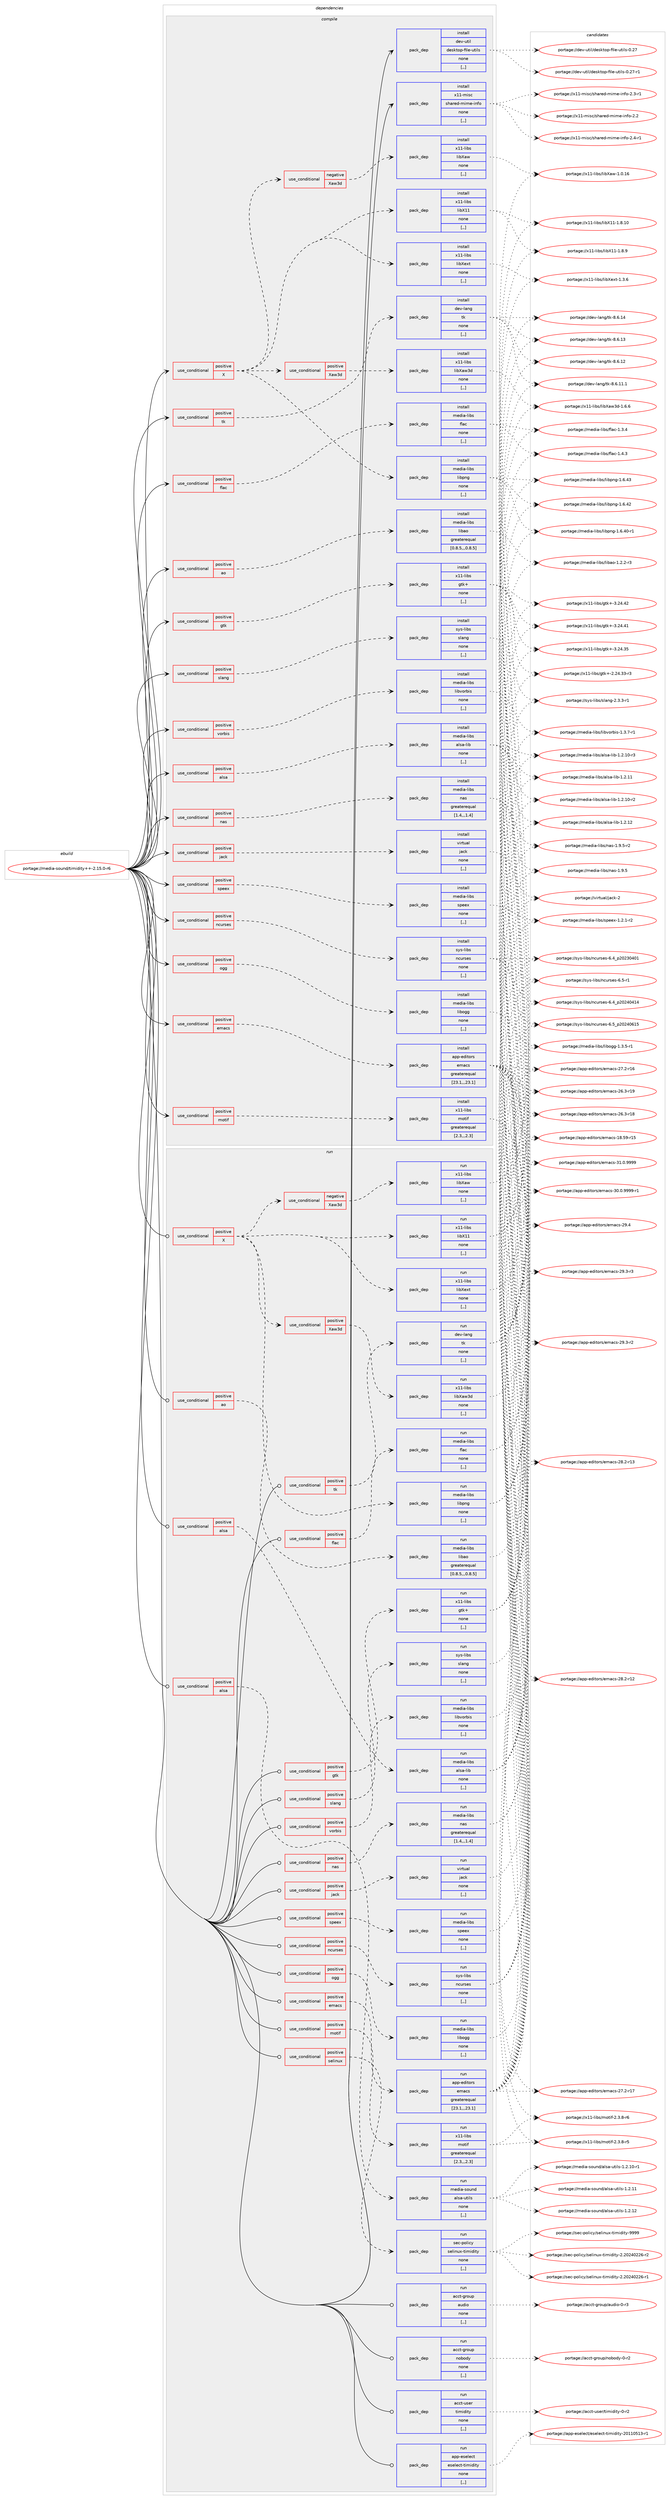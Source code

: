 digraph prolog {

# *************
# Graph options
# *************

newrank=true;
concentrate=true;
compound=true;
graph [rankdir=LR,fontname=Helvetica,fontsize=10,ranksep=1.5];#, ranksep=2.5, nodesep=0.2];
edge  [arrowhead=vee];
node  [fontname=Helvetica,fontsize=10];

# **********
# The ebuild
# **********

subgraph cluster_leftcol {
color=gray;
label=<<i>ebuild</i>>;
id [label="portage://media-sound/timidity++-2.15.0-r6", color=red, width=4, href="../media-sound/timidity++-2.15.0-r6.svg"];
}

# ****************
# The dependencies
# ****************

subgraph cluster_midcol {
color=gray;
label=<<i>dependencies</i>>;
subgraph cluster_compile {
fillcolor="#eeeeee";
style=filled;
label=<<i>compile</i>>;
subgraph cond81644 {
dependency321844 [label=<<TABLE BORDER="0" CELLBORDER="1" CELLSPACING="0" CELLPADDING="4"><TR><TD ROWSPAN="3" CELLPADDING="10">use_conditional</TD></TR><TR><TD>positive</TD></TR><TR><TD>X</TD></TR></TABLE>>, shape=none, color=red];
subgraph pack237727 {
dependency321845 [label=<<TABLE BORDER="0" CELLBORDER="1" CELLSPACING="0" CELLPADDING="4" WIDTH="220"><TR><TD ROWSPAN="6" CELLPADDING="30">pack_dep</TD></TR><TR><TD WIDTH="110">install</TD></TR><TR><TD>media-libs</TD></TR><TR><TD>libpng</TD></TR><TR><TD>none</TD></TR><TR><TD>[,,]</TD></TR></TABLE>>, shape=none, color=blue];
}
dependency321844:e -> dependency321845:w [weight=20,style="dashed",arrowhead="vee"];
subgraph pack237728 {
dependency321846 [label=<<TABLE BORDER="0" CELLBORDER="1" CELLSPACING="0" CELLPADDING="4" WIDTH="220"><TR><TD ROWSPAN="6" CELLPADDING="30">pack_dep</TD></TR><TR><TD WIDTH="110">install</TD></TR><TR><TD>x11-libs</TD></TR><TR><TD>libX11</TD></TR><TR><TD>none</TD></TR><TR><TD>[,,]</TD></TR></TABLE>>, shape=none, color=blue];
}
dependency321844:e -> dependency321846:w [weight=20,style="dashed",arrowhead="vee"];
subgraph pack237729 {
dependency321847 [label=<<TABLE BORDER="0" CELLBORDER="1" CELLSPACING="0" CELLPADDING="4" WIDTH="220"><TR><TD ROWSPAN="6" CELLPADDING="30">pack_dep</TD></TR><TR><TD WIDTH="110">install</TD></TR><TR><TD>x11-libs</TD></TR><TR><TD>libXext</TD></TR><TR><TD>none</TD></TR><TR><TD>[,,]</TD></TR></TABLE>>, shape=none, color=blue];
}
dependency321844:e -> dependency321847:w [weight=20,style="dashed",arrowhead="vee"];
subgraph cond81645 {
dependency321848 [label=<<TABLE BORDER="0" CELLBORDER="1" CELLSPACING="0" CELLPADDING="4"><TR><TD ROWSPAN="3" CELLPADDING="10">use_conditional</TD></TR><TR><TD>positive</TD></TR><TR><TD>Xaw3d</TD></TR></TABLE>>, shape=none, color=red];
subgraph pack237730 {
dependency321849 [label=<<TABLE BORDER="0" CELLBORDER="1" CELLSPACING="0" CELLPADDING="4" WIDTH="220"><TR><TD ROWSPAN="6" CELLPADDING="30">pack_dep</TD></TR><TR><TD WIDTH="110">install</TD></TR><TR><TD>x11-libs</TD></TR><TR><TD>libXaw3d</TD></TR><TR><TD>none</TD></TR><TR><TD>[,,]</TD></TR></TABLE>>, shape=none, color=blue];
}
dependency321848:e -> dependency321849:w [weight=20,style="dashed",arrowhead="vee"];
}
dependency321844:e -> dependency321848:w [weight=20,style="dashed",arrowhead="vee"];
subgraph cond81646 {
dependency321850 [label=<<TABLE BORDER="0" CELLBORDER="1" CELLSPACING="0" CELLPADDING="4"><TR><TD ROWSPAN="3" CELLPADDING="10">use_conditional</TD></TR><TR><TD>negative</TD></TR><TR><TD>Xaw3d</TD></TR></TABLE>>, shape=none, color=red];
subgraph pack237731 {
dependency321851 [label=<<TABLE BORDER="0" CELLBORDER="1" CELLSPACING="0" CELLPADDING="4" WIDTH="220"><TR><TD ROWSPAN="6" CELLPADDING="30">pack_dep</TD></TR><TR><TD WIDTH="110">install</TD></TR><TR><TD>x11-libs</TD></TR><TR><TD>libXaw</TD></TR><TR><TD>none</TD></TR><TR><TD>[,,]</TD></TR></TABLE>>, shape=none, color=blue];
}
dependency321850:e -> dependency321851:w [weight=20,style="dashed",arrowhead="vee"];
}
dependency321844:e -> dependency321850:w [weight=20,style="dashed",arrowhead="vee"];
}
id:e -> dependency321844:w [weight=20,style="solid",arrowhead="vee"];
subgraph cond81647 {
dependency321852 [label=<<TABLE BORDER="0" CELLBORDER="1" CELLSPACING="0" CELLPADDING="4"><TR><TD ROWSPAN="3" CELLPADDING="10">use_conditional</TD></TR><TR><TD>positive</TD></TR><TR><TD>alsa</TD></TR></TABLE>>, shape=none, color=red];
subgraph pack237732 {
dependency321853 [label=<<TABLE BORDER="0" CELLBORDER="1" CELLSPACING="0" CELLPADDING="4" WIDTH="220"><TR><TD ROWSPAN="6" CELLPADDING="30">pack_dep</TD></TR><TR><TD WIDTH="110">install</TD></TR><TR><TD>media-libs</TD></TR><TR><TD>alsa-lib</TD></TR><TR><TD>none</TD></TR><TR><TD>[,,]</TD></TR></TABLE>>, shape=none, color=blue];
}
dependency321852:e -> dependency321853:w [weight=20,style="dashed",arrowhead="vee"];
}
id:e -> dependency321852:w [weight=20,style="solid",arrowhead="vee"];
subgraph cond81648 {
dependency321854 [label=<<TABLE BORDER="0" CELLBORDER="1" CELLSPACING="0" CELLPADDING="4"><TR><TD ROWSPAN="3" CELLPADDING="10">use_conditional</TD></TR><TR><TD>positive</TD></TR><TR><TD>ao</TD></TR></TABLE>>, shape=none, color=red];
subgraph pack237733 {
dependency321855 [label=<<TABLE BORDER="0" CELLBORDER="1" CELLSPACING="0" CELLPADDING="4" WIDTH="220"><TR><TD ROWSPAN="6" CELLPADDING="30">pack_dep</TD></TR><TR><TD WIDTH="110">install</TD></TR><TR><TD>media-libs</TD></TR><TR><TD>libao</TD></TR><TR><TD>greaterequal</TD></TR><TR><TD>[0.8.5,,,0.8.5]</TD></TR></TABLE>>, shape=none, color=blue];
}
dependency321854:e -> dependency321855:w [weight=20,style="dashed",arrowhead="vee"];
}
id:e -> dependency321854:w [weight=20,style="solid",arrowhead="vee"];
subgraph cond81649 {
dependency321856 [label=<<TABLE BORDER="0" CELLBORDER="1" CELLSPACING="0" CELLPADDING="4"><TR><TD ROWSPAN="3" CELLPADDING="10">use_conditional</TD></TR><TR><TD>positive</TD></TR><TR><TD>emacs</TD></TR></TABLE>>, shape=none, color=red];
subgraph pack237734 {
dependency321857 [label=<<TABLE BORDER="0" CELLBORDER="1" CELLSPACING="0" CELLPADDING="4" WIDTH="220"><TR><TD ROWSPAN="6" CELLPADDING="30">pack_dep</TD></TR><TR><TD WIDTH="110">install</TD></TR><TR><TD>app-editors</TD></TR><TR><TD>emacs</TD></TR><TR><TD>greaterequal</TD></TR><TR><TD>[23.1,,,23.1]</TD></TR></TABLE>>, shape=none, color=blue];
}
dependency321856:e -> dependency321857:w [weight=20,style="dashed",arrowhead="vee"];
}
id:e -> dependency321856:w [weight=20,style="solid",arrowhead="vee"];
subgraph cond81650 {
dependency321858 [label=<<TABLE BORDER="0" CELLBORDER="1" CELLSPACING="0" CELLPADDING="4"><TR><TD ROWSPAN="3" CELLPADDING="10">use_conditional</TD></TR><TR><TD>positive</TD></TR><TR><TD>flac</TD></TR></TABLE>>, shape=none, color=red];
subgraph pack237735 {
dependency321859 [label=<<TABLE BORDER="0" CELLBORDER="1" CELLSPACING="0" CELLPADDING="4" WIDTH="220"><TR><TD ROWSPAN="6" CELLPADDING="30">pack_dep</TD></TR><TR><TD WIDTH="110">install</TD></TR><TR><TD>media-libs</TD></TR><TR><TD>flac</TD></TR><TR><TD>none</TD></TR><TR><TD>[,,]</TD></TR></TABLE>>, shape=none, color=blue];
}
dependency321858:e -> dependency321859:w [weight=20,style="dashed",arrowhead="vee"];
}
id:e -> dependency321858:w [weight=20,style="solid",arrowhead="vee"];
subgraph cond81651 {
dependency321860 [label=<<TABLE BORDER="0" CELLBORDER="1" CELLSPACING="0" CELLPADDING="4"><TR><TD ROWSPAN="3" CELLPADDING="10">use_conditional</TD></TR><TR><TD>positive</TD></TR><TR><TD>gtk</TD></TR></TABLE>>, shape=none, color=red];
subgraph pack237736 {
dependency321861 [label=<<TABLE BORDER="0" CELLBORDER="1" CELLSPACING="0" CELLPADDING="4" WIDTH="220"><TR><TD ROWSPAN="6" CELLPADDING="30">pack_dep</TD></TR><TR><TD WIDTH="110">install</TD></TR><TR><TD>x11-libs</TD></TR><TR><TD>gtk+</TD></TR><TR><TD>none</TD></TR><TR><TD>[,,]</TD></TR></TABLE>>, shape=none, color=blue];
}
dependency321860:e -> dependency321861:w [weight=20,style="dashed",arrowhead="vee"];
}
id:e -> dependency321860:w [weight=20,style="solid",arrowhead="vee"];
subgraph cond81652 {
dependency321862 [label=<<TABLE BORDER="0" CELLBORDER="1" CELLSPACING="0" CELLPADDING="4"><TR><TD ROWSPAN="3" CELLPADDING="10">use_conditional</TD></TR><TR><TD>positive</TD></TR><TR><TD>jack</TD></TR></TABLE>>, shape=none, color=red];
subgraph pack237737 {
dependency321863 [label=<<TABLE BORDER="0" CELLBORDER="1" CELLSPACING="0" CELLPADDING="4" WIDTH="220"><TR><TD ROWSPAN="6" CELLPADDING="30">pack_dep</TD></TR><TR><TD WIDTH="110">install</TD></TR><TR><TD>virtual</TD></TR><TR><TD>jack</TD></TR><TR><TD>none</TD></TR><TR><TD>[,,]</TD></TR></TABLE>>, shape=none, color=blue];
}
dependency321862:e -> dependency321863:w [weight=20,style="dashed",arrowhead="vee"];
}
id:e -> dependency321862:w [weight=20,style="solid",arrowhead="vee"];
subgraph cond81653 {
dependency321864 [label=<<TABLE BORDER="0" CELLBORDER="1" CELLSPACING="0" CELLPADDING="4"><TR><TD ROWSPAN="3" CELLPADDING="10">use_conditional</TD></TR><TR><TD>positive</TD></TR><TR><TD>motif</TD></TR></TABLE>>, shape=none, color=red];
subgraph pack237738 {
dependency321865 [label=<<TABLE BORDER="0" CELLBORDER="1" CELLSPACING="0" CELLPADDING="4" WIDTH="220"><TR><TD ROWSPAN="6" CELLPADDING="30">pack_dep</TD></TR><TR><TD WIDTH="110">install</TD></TR><TR><TD>x11-libs</TD></TR><TR><TD>motif</TD></TR><TR><TD>greaterequal</TD></TR><TR><TD>[2.3,,,2.3]</TD></TR></TABLE>>, shape=none, color=blue];
}
dependency321864:e -> dependency321865:w [weight=20,style="dashed",arrowhead="vee"];
}
id:e -> dependency321864:w [weight=20,style="solid",arrowhead="vee"];
subgraph cond81654 {
dependency321866 [label=<<TABLE BORDER="0" CELLBORDER="1" CELLSPACING="0" CELLPADDING="4"><TR><TD ROWSPAN="3" CELLPADDING="10">use_conditional</TD></TR><TR><TD>positive</TD></TR><TR><TD>nas</TD></TR></TABLE>>, shape=none, color=red];
subgraph pack237739 {
dependency321867 [label=<<TABLE BORDER="0" CELLBORDER="1" CELLSPACING="0" CELLPADDING="4" WIDTH="220"><TR><TD ROWSPAN="6" CELLPADDING="30">pack_dep</TD></TR><TR><TD WIDTH="110">install</TD></TR><TR><TD>media-libs</TD></TR><TR><TD>nas</TD></TR><TR><TD>greaterequal</TD></TR><TR><TD>[1.4,,,1.4]</TD></TR></TABLE>>, shape=none, color=blue];
}
dependency321866:e -> dependency321867:w [weight=20,style="dashed",arrowhead="vee"];
}
id:e -> dependency321866:w [weight=20,style="solid",arrowhead="vee"];
subgraph cond81655 {
dependency321868 [label=<<TABLE BORDER="0" CELLBORDER="1" CELLSPACING="0" CELLPADDING="4"><TR><TD ROWSPAN="3" CELLPADDING="10">use_conditional</TD></TR><TR><TD>positive</TD></TR><TR><TD>ncurses</TD></TR></TABLE>>, shape=none, color=red];
subgraph pack237740 {
dependency321869 [label=<<TABLE BORDER="0" CELLBORDER="1" CELLSPACING="0" CELLPADDING="4" WIDTH="220"><TR><TD ROWSPAN="6" CELLPADDING="30">pack_dep</TD></TR><TR><TD WIDTH="110">install</TD></TR><TR><TD>sys-libs</TD></TR><TR><TD>ncurses</TD></TR><TR><TD>none</TD></TR><TR><TD>[,,]</TD></TR></TABLE>>, shape=none, color=blue];
}
dependency321868:e -> dependency321869:w [weight=20,style="dashed",arrowhead="vee"];
}
id:e -> dependency321868:w [weight=20,style="solid",arrowhead="vee"];
subgraph cond81656 {
dependency321870 [label=<<TABLE BORDER="0" CELLBORDER="1" CELLSPACING="0" CELLPADDING="4"><TR><TD ROWSPAN="3" CELLPADDING="10">use_conditional</TD></TR><TR><TD>positive</TD></TR><TR><TD>ogg</TD></TR></TABLE>>, shape=none, color=red];
subgraph pack237741 {
dependency321871 [label=<<TABLE BORDER="0" CELLBORDER="1" CELLSPACING="0" CELLPADDING="4" WIDTH="220"><TR><TD ROWSPAN="6" CELLPADDING="30">pack_dep</TD></TR><TR><TD WIDTH="110">install</TD></TR><TR><TD>media-libs</TD></TR><TR><TD>libogg</TD></TR><TR><TD>none</TD></TR><TR><TD>[,,]</TD></TR></TABLE>>, shape=none, color=blue];
}
dependency321870:e -> dependency321871:w [weight=20,style="dashed",arrowhead="vee"];
}
id:e -> dependency321870:w [weight=20,style="solid",arrowhead="vee"];
subgraph cond81657 {
dependency321872 [label=<<TABLE BORDER="0" CELLBORDER="1" CELLSPACING="0" CELLPADDING="4"><TR><TD ROWSPAN="3" CELLPADDING="10">use_conditional</TD></TR><TR><TD>positive</TD></TR><TR><TD>slang</TD></TR></TABLE>>, shape=none, color=red];
subgraph pack237742 {
dependency321873 [label=<<TABLE BORDER="0" CELLBORDER="1" CELLSPACING="0" CELLPADDING="4" WIDTH="220"><TR><TD ROWSPAN="6" CELLPADDING="30">pack_dep</TD></TR><TR><TD WIDTH="110">install</TD></TR><TR><TD>sys-libs</TD></TR><TR><TD>slang</TD></TR><TR><TD>none</TD></TR><TR><TD>[,,]</TD></TR></TABLE>>, shape=none, color=blue];
}
dependency321872:e -> dependency321873:w [weight=20,style="dashed",arrowhead="vee"];
}
id:e -> dependency321872:w [weight=20,style="solid",arrowhead="vee"];
subgraph cond81658 {
dependency321874 [label=<<TABLE BORDER="0" CELLBORDER="1" CELLSPACING="0" CELLPADDING="4"><TR><TD ROWSPAN="3" CELLPADDING="10">use_conditional</TD></TR><TR><TD>positive</TD></TR><TR><TD>speex</TD></TR></TABLE>>, shape=none, color=red];
subgraph pack237743 {
dependency321875 [label=<<TABLE BORDER="0" CELLBORDER="1" CELLSPACING="0" CELLPADDING="4" WIDTH="220"><TR><TD ROWSPAN="6" CELLPADDING="30">pack_dep</TD></TR><TR><TD WIDTH="110">install</TD></TR><TR><TD>media-libs</TD></TR><TR><TD>speex</TD></TR><TR><TD>none</TD></TR><TR><TD>[,,]</TD></TR></TABLE>>, shape=none, color=blue];
}
dependency321874:e -> dependency321875:w [weight=20,style="dashed",arrowhead="vee"];
}
id:e -> dependency321874:w [weight=20,style="solid",arrowhead="vee"];
subgraph cond81659 {
dependency321876 [label=<<TABLE BORDER="0" CELLBORDER="1" CELLSPACING="0" CELLPADDING="4"><TR><TD ROWSPAN="3" CELLPADDING="10">use_conditional</TD></TR><TR><TD>positive</TD></TR><TR><TD>tk</TD></TR></TABLE>>, shape=none, color=red];
subgraph pack237744 {
dependency321877 [label=<<TABLE BORDER="0" CELLBORDER="1" CELLSPACING="0" CELLPADDING="4" WIDTH="220"><TR><TD ROWSPAN="6" CELLPADDING="30">pack_dep</TD></TR><TR><TD WIDTH="110">install</TD></TR><TR><TD>dev-lang</TD></TR><TR><TD>tk</TD></TR><TR><TD>none</TD></TR><TR><TD>[,,]</TD></TR></TABLE>>, shape=none, color=blue];
}
dependency321876:e -> dependency321877:w [weight=20,style="dashed",arrowhead="vee"];
}
id:e -> dependency321876:w [weight=20,style="solid",arrowhead="vee"];
subgraph cond81660 {
dependency321878 [label=<<TABLE BORDER="0" CELLBORDER="1" CELLSPACING="0" CELLPADDING="4"><TR><TD ROWSPAN="3" CELLPADDING="10">use_conditional</TD></TR><TR><TD>positive</TD></TR><TR><TD>vorbis</TD></TR></TABLE>>, shape=none, color=red];
subgraph pack237745 {
dependency321879 [label=<<TABLE BORDER="0" CELLBORDER="1" CELLSPACING="0" CELLPADDING="4" WIDTH="220"><TR><TD ROWSPAN="6" CELLPADDING="30">pack_dep</TD></TR><TR><TD WIDTH="110">install</TD></TR><TR><TD>media-libs</TD></TR><TR><TD>libvorbis</TD></TR><TR><TD>none</TD></TR><TR><TD>[,,]</TD></TR></TABLE>>, shape=none, color=blue];
}
dependency321878:e -> dependency321879:w [weight=20,style="dashed",arrowhead="vee"];
}
id:e -> dependency321878:w [weight=20,style="solid",arrowhead="vee"];
subgraph pack237746 {
dependency321880 [label=<<TABLE BORDER="0" CELLBORDER="1" CELLSPACING="0" CELLPADDING="4" WIDTH="220"><TR><TD ROWSPAN="6" CELLPADDING="30">pack_dep</TD></TR><TR><TD WIDTH="110">install</TD></TR><TR><TD>dev-util</TD></TR><TR><TD>desktop-file-utils</TD></TR><TR><TD>none</TD></TR><TR><TD>[,,]</TD></TR></TABLE>>, shape=none, color=blue];
}
id:e -> dependency321880:w [weight=20,style="solid",arrowhead="vee"];
subgraph pack237747 {
dependency321881 [label=<<TABLE BORDER="0" CELLBORDER="1" CELLSPACING="0" CELLPADDING="4" WIDTH="220"><TR><TD ROWSPAN="6" CELLPADDING="30">pack_dep</TD></TR><TR><TD WIDTH="110">install</TD></TR><TR><TD>x11-misc</TD></TR><TR><TD>shared-mime-info</TD></TR><TR><TD>none</TD></TR><TR><TD>[,,]</TD></TR></TABLE>>, shape=none, color=blue];
}
id:e -> dependency321881:w [weight=20,style="solid",arrowhead="vee"];
}
subgraph cluster_compileandrun {
fillcolor="#eeeeee";
style=filled;
label=<<i>compile and run</i>>;
}
subgraph cluster_run {
fillcolor="#eeeeee";
style=filled;
label=<<i>run</i>>;
subgraph cond81661 {
dependency321882 [label=<<TABLE BORDER="0" CELLBORDER="1" CELLSPACING="0" CELLPADDING="4"><TR><TD ROWSPAN="3" CELLPADDING="10">use_conditional</TD></TR><TR><TD>positive</TD></TR><TR><TD>X</TD></TR></TABLE>>, shape=none, color=red];
subgraph pack237748 {
dependency321883 [label=<<TABLE BORDER="0" CELLBORDER="1" CELLSPACING="0" CELLPADDING="4" WIDTH="220"><TR><TD ROWSPAN="6" CELLPADDING="30">pack_dep</TD></TR><TR><TD WIDTH="110">run</TD></TR><TR><TD>media-libs</TD></TR><TR><TD>libpng</TD></TR><TR><TD>none</TD></TR><TR><TD>[,,]</TD></TR></TABLE>>, shape=none, color=blue];
}
dependency321882:e -> dependency321883:w [weight=20,style="dashed",arrowhead="vee"];
subgraph pack237749 {
dependency321884 [label=<<TABLE BORDER="0" CELLBORDER="1" CELLSPACING="0" CELLPADDING="4" WIDTH="220"><TR><TD ROWSPAN="6" CELLPADDING="30">pack_dep</TD></TR><TR><TD WIDTH="110">run</TD></TR><TR><TD>x11-libs</TD></TR><TR><TD>libX11</TD></TR><TR><TD>none</TD></TR><TR><TD>[,,]</TD></TR></TABLE>>, shape=none, color=blue];
}
dependency321882:e -> dependency321884:w [weight=20,style="dashed",arrowhead="vee"];
subgraph pack237750 {
dependency321885 [label=<<TABLE BORDER="0" CELLBORDER="1" CELLSPACING="0" CELLPADDING="4" WIDTH="220"><TR><TD ROWSPAN="6" CELLPADDING="30">pack_dep</TD></TR><TR><TD WIDTH="110">run</TD></TR><TR><TD>x11-libs</TD></TR><TR><TD>libXext</TD></TR><TR><TD>none</TD></TR><TR><TD>[,,]</TD></TR></TABLE>>, shape=none, color=blue];
}
dependency321882:e -> dependency321885:w [weight=20,style="dashed",arrowhead="vee"];
subgraph cond81662 {
dependency321886 [label=<<TABLE BORDER="0" CELLBORDER="1" CELLSPACING="0" CELLPADDING="4"><TR><TD ROWSPAN="3" CELLPADDING="10">use_conditional</TD></TR><TR><TD>positive</TD></TR><TR><TD>Xaw3d</TD></TR></TABLE>>, shape=none, color=red];
subgraph pack237751 {
dependency321887 [label=<<TABLE BORDER="0" CELLBORDER="1" CELLSPACING="0" CELLPADDING="4" WIDTH="220"><TR><TD ROWSPAN="6" CELLPADDING="30">pack_dep</TD></TR><TR><TD WIDTH="110">run</TD></TR><TR><TD>x11-libs</TD></TR><TR><TD>libXaw3d</TD></TR><TR><TD>none</TD></TR><TR><TD>[,,]</TD></TR></TABLE>>, shape=none, color=blue];
}
dependency321886:e -> dependency321887:w [weight=20,style="dashed",arrowhead="vee"];
}
dependency321882:e -> dependency321886:w [weight=20,style="dashed",arrowhead="vee"];
subgraph cond81663 {
dependency321888 [label=<<TABLE BORDER="0" CELLBORDER="1" CELLSPACING="0" CELLPADDING="4"><TR><TD ROWSPAN="3" CELLPADDING="10">use_conditional</TD></TR><TR><TD>negative</TD></TR><TR><TD>Xaw3d</TD></TR></TABLE>>, shape=none, color=red];
subgraph pack237752 {
dependency321889 [label=<<TABLE BORDER="0" CELLBORDER="1" CELLSPACING="0" CELLPADDING="4" WIDTH="220"><TR><TD ROWSPAN="6" CELLPADDING="30">pack_dep</TD></TR><TR><TD WIDTH="110">run</TD></TR><TR><TD>x11-libs</TD></TR><TR><TD>libXaw</TD></TR><TR><TD>none</TD></TR><TR><TD>[,,]</TD></TR></TABLE>>, shape=none, color=blue];
}
dependency321888:e -> dependency321889:w [weight=20,style="dashed",arrowhead="vee"];
}
dependency321882:e -> dependency321888:w [weight=20,style="dashed",arrowhead="vee"];
}
id:e -> dependency321882:w [weight=20,style="solid",arrowhead="odot"];
subgraph cond81664 {
dependency321890 [label=<<TABLE BORDER="0" CELLBORDER="1" CELLSPACING="0" CELLPADDING="4"><TR><TD ROWSPAN="3" CELLPADDING="10">use_conditional</TD></TR><TR><TD>positive</TD></TR><TR><TD>alsa</TD></TR></TABLE>>, shape=none, color=red];
subgraph pack237753 {
dependency321891 [label=<<TABLE BORDER="0" CELLBORDER="1" CELLSPACING="0" CELLPADDING="4" WIDTH="220"><TR><TD ROWSPAN="6" CELLPADDING="30">pack_dep</TD></TR><TR><TD WIDTH="110">run</TD></TR><TR><TD>media-libs</TD></TR><TR><TD>alsa-lib</TD></TR><TR><TD>none</TD></TR><TR><TD>[,,]</TD></TR></TABLE>>, shape=none, color=blue];
}
dependency321890:e -> dependency321891:w [weight=20,style="dashed",arrowhead="vee"];
}
id:e -> dependency321890:w [weight=20,style="solid",arrowhead="odot"];
subgraph cond81665 {
dependency321892 [label=<<TABLE BORDER="0" CELLBORDER="1" CELLSPACING="0" CELLPADDING="4"><TR><TD ROWSPAN="3" CELLPADDING="10">use_conditional</TD></TR><TR><TD>positive</TD></TR><TR><TD>alsa</TD></TR></TABLE>>, shape=none, color=red];
subgraph pack237754 {
dependency321893 [label=<<TABLE BORDER="0" CELLBORDER="1" CELLSPACING="0" CELLPADDING="4" WIDTH="220"><TR><TD ROWSPAN="6" CELLPADDING="30">pack_dep</TD></TR><TR><TD WIDTH="110">run</TD></TR><TR><TD>media-sound</TD></TR><TR><TD>alsa-utils</TD></TR><TR><TD>none</TD></TR><TR><TD>[,,]</TD></TR></TABLE>>, shape=none, color=blue];
}
dependency321892:e -> dependency321893:w [weight=20,style="dashed",arrowhead="vee"];
}
id:e -> dependency321892:w [weight=20,style="solid",arrowhead="odot"];
subgraph cond81666 {
dependency321894 [label=<<TABLE BORDER="0" CELLBORDER="1" CELLSPACING="0" CELLPADDING="4"><TR><TD ROWSPAN="3" CELLPADDING="10">use_conditional</TD></TR><TR><TD>positive</TD></TR><TR><TD>ao</TD></TR></TABLE>>, shape=none, color=red];
subgraph pack237755 {
dependency321895 [label=<<TABLE BORDER="0" CELLBORDER="1" CELLSPACING="0" CELLPADDING="4" WIDTH="220"><TR><TD ROWSPAN="6" CELLPADDING="30">pack_dep</TD></TR><TR><TD WIDTH="110">run</TD></TR><TR><TD>media-libs</TD></TR><TR><TD>libao</TD></TR><TR><TD>greaterequal</TD></TR><TR><TD>[0.8.5,,,0.8.5]</TD></TR></TABLE>>, shape=none, color=blue];
}
dependency321894:e -> dependency321895:w [weight=20,style="dashed",arrowhead="vee"];
}
id:e -> dependency321894:w [weight=20,style="solid",arrowhead="odot"];
subgraph cond81667 {
dependency321896 [label=<<TABLE BORDER="0" CELLBORDER="1" CELLSPACING="0" CELLPADDING="4"><TR><TD ROWSPAN="3" CELLPADDING="10">use_conditional</TD></TR><TR><TD>positive</TD></TR><TR><TD>emacs</TD></TR></TABLE>>, shape=none, color=red];
subgraph pack237756 {
dependency321897 [label=<<TABLE BORDER="0" CELLBORDER="1" CELLSPACING="0" CELLPADDING="4" WIDTH="220"><TR><TD ROWSPAN="6" CELLPADDING="30">pack_dep</TD></TR><TR><TD WIDTH="110">run</TD></TR><TR><TD>app-editors</TD></TR><TR><TD>emacs</TD></TR><TR><TD>greaterequal</TD></TR><TR><TD>[23.1,,,23.1]</TD></TR></TABLE>>, shape=none, color=blue];
}
dependency321896:e -> dependency321897:w [weight=20,style="dashed",arrowhead="vee"];
}
id:e -> dependency321896:w [weight=20,style="solid",arrowhead="odot"];
subgraph cond81668 {
dependency321898 [label=<<TABLE BORDER="0" CELLBORDER="1" CELLSPACING="0" CELLPADDING="4"><TR><TD ROWSPAN="3" CELLPADDING="10">use_conditional</TD></TR><TR><TD>positive</TD></TR><TR><TD>flac</TD></TR></TABLE>>, shape=none, color=red];
subgraph pack237757 {
dependency321899 [label=<<TABLE BORDER="0" CELLBORDER="1" CELLSPACING="0" CELLPADDING="4" WIDTH="220"><TR><TD ROWSPAN="6" CELLPADDING="30">pack_dep</TD></TR><TR><TD WIDTH="110">run</TD></TR><TR><TD>media-libs</TD></TR><TR><TD>flac</TD></TR><TR><TD>none</TD></TR><TR><TD>[,,]</TD></TR></TABLE>>, shape=none, color=blue];
}
dependency321898:e -> dependency321899:w [weight=20,style="dashed",arrowhead="vee"];
}
id:e -> dependency321898:w [weight=20,style="solid",arrowhead="odot"];
subgraph cond81669 {
dependency321900 [label=<<TABLE BORDER="0" CELLBORDER="1" CELLSPACING="0" CELLPADDING="4"><TR><TD ROWSPAN="3" CELLPADDING="10">use_conditional</TD></TR><TR><TD>positive</TD></TR><TR><TD>gtk</TD></TR></TABLE>>, shape=none, color=red];
subgraph pack237758 {
dependency321901 [label=<<TABLE BORDER="0" CELLBORDER="1" CELLSPACING="0" CELLPADDING="4" WIDTH="220"><TR><TD ROWSPAN="6" CELLPADDING="30">pack_dep</TD></TR><TR><TD WIDTH="110">run</TD></TR><TR><TD>x11-libs</TD></TR><TR><TD>gtk+</TD></TR><TR><TD>none</TD></TR><TR><TD>[,,]</TD></TR></TABLE>>, shape=none, color=blue];
}
dependency321900:e -> dependency321901:w [weight=20,style="dashed",arrowhead="vee"];
}
id:e -> dependency321900:w [weight=20,style="solid",arrowhead="odot"];
subgraph cond81670 {
dependency321902 [label=<<TABLE BORDER="0" CELLBORDER="1" CELLSPACING="0" CELLPADDING="4"><TR><TD ROWSPAN="3" CELLPADDING="10">use_conditional</TD></TR><TR><TD>positive</TD></TR><TR><TD>jack</TD></TR></TABLE>>, shape=none, color=red];
subgraph pack237759 {
dependency321903 [label=<<TABLE BORDER="0" CELLBORDER="1" CELLSPACING="0" CELLPADDING="4" WIDTH="220"><TR><TD ROWSPAN="6" CELLPADDING="30">pack_dep</TD></TR><TR><TD WIDTH="110">run</TD></TR><TR><TD>virtual</TD></TR><TR><TD>jack</TD></TR><TR><TD>none</TD></TR><TR><TD>[,,]</TD></TR></TABLE>>, shape=none, color=blue];
}
dependency321902:e -> dependency321903:w [weight=20,style="dashed",arrowhead="vee"];
}
id:e -> dependency321902:w [weight=20,style="solid",arrowhead="odot"];
subgraph cond81671 {
dependency321904 [label=<<TABLE BORDER="0" CELLBORDER="1" CELLSPACING="0" CELLPADDING="4"><TR><TD ROWSPAN="3" CELLPADDING="10">use_conditional</TD></TR><TR><TD>positive</TD></TR><TR><TD>motif</TD></TR></TABLE>>, shape=none, color=red];
subgraph pack237760 {
dependency321905 [label=<<TABLE BORDER="0" CELLBORDER="1" CELLSPACING="0" CELLPADDING="4" WIDTH="220"><TR><TD ROWSPAN="6" CELLPADDING="30">pack_dep</TD></TR><TR><TD WIDTH="110">run</TD></TR><TR><TD>x11-libs</TD></TR><TR><TD>motif</TD></TR><TR><TD>greaterequal</TD></TR><TR><TD>[2.3,,,2.3]</TD></TR></TABLE>>, shape=none, color=blue];
}
dependency321904:e -> dependency321905:w [weight=20,style="dashed",arrowhead="vee"];
}
id:e -> dependency321904:w [weight=20,style="solid",arrowhead="odot"];
subgraph cond81672 {
dependency321906 [label=<<TABLE BORDER="0" CELLBORDER="1" CELLSPACING="0" CELLPADDING="4"><TR><TD ROWSPAN="3" CELLPADDING="10">use_conditional</TD></TR><TR><TD>positive</TD></TR><TR><TD>nas</TD></TR></TABLE>>, shape=none, color=red];
subgraph pack237761 {
dependency321907 [label=<<TABLE BORDER="0" CELLBORDER="1" CELLSPACING="0" CELLPADDING="4" WIDTH="220"><TR><TD ROWSPAN="6" CELLPADDING="30">pack_dep</TD></TR><TR><TD WIDTH="110">run</TD></TR><TR><TD>media-libs</TD></TR><TR><TD>nas</TD></TR><TR><TD>greaterequal</TD></TR><TR><TD>[1.4,,,1.4]</TD></TR></TABLE>>, shape=none, color=blue];
}
dependency321906:e -> dependency321907:w [weight=20,style="dashed",arrowhead="vee"];
}
id:e -> dependency321906:w [weight=20,style="solid",arrowhead="odot"];
subgraph cond81673 {
dependency321908 [label=<<TABLE BORDER="0" CELLBORDER="1" CELLSPACING="0" CELLPADDING="4"><TR><TD ROWSPAN="3" CELLPADDING="10">use_conditional</TD></TR><TR><TD>positive</TD></TR><TR><TD>ncurses</TD></TR></TABLE>>, shape=none, color=red];
subgraph pack237762 {
dependency321909 [label=<<TABLE BORDER="0" CELLBORDER="1" CELLSPACING="0" CELLPADDING="4" WIDTH="220"><TR><TD ROWSPAN="6" CELLPADDING="30">pack_dep</TD></TR><TR><TD WIDTH="110">run</TD></TR><TR><TD>sys-libs</TD></TR><TR><TD>ncurses</TD></TR><TR><TD>none</TD></TR><TR><TD>[,,]</TD></TR></TABLE>>, shape=none, color=blue];
}
dependency321908:e -> dependency321909:w [weight=20,style="dashed",arrowhead="vee"];
}
id:e -> dependency321908:w [weight=20,style="solid",arrowhead="odot"];
subgraph cond81674 {
dependency321910 [label=<<TABLE BORDER="0" CELLBORDER="1" CELLSPACING="0" CELLPADDING="4"><TR><TD ROWSPAN="3" CELLPADDING="10">use_conditional</TD></TR><TR><TD>positive</TD></TR><TR><TD>ogg</TD></TR></TABLE>>, shape=none, color=red];
subgraph pack237763 {
dependency321911 [label=<<TABLE BORDER="0" CELLBORDER="1" CELLSPACING="0" CELLPADDING="4" WIDTH="220"><TR><TD ROWSPAN="6" CELLPADDING="30">pack_dep</TD></TR><TR><TD WIDTH="110">run</TD></TR><TR><TD>media-libs</TD></TR><TR><TD>libogg</TD></TR><TR><TD>none</TD></TR><TR><TD>[,,]</TD></TR></TABLE>>, shape=none, color=blue];
}
dependency321910:e -> dependency321911:w [weight=20,style="dashed",arrowhead="vee"];
}
id:e -> dependency321910:w [weight=20,style="solid",arrowhead="odot"];
subgraph cond81675 {
dependency321912 [label=<<TABLE BORDER="0" CELLBORDER="1" CELLSPACING="0" CELLPADDING="4"><TR><TD ROWSPAN="3" CELLPADDING="10">use_conditional</TD></TR><TR><TD>positive</TD></TR><TR><TD>selinux</TD></TR></TABLE>>, shape=none, color=red];
subgraph pack237764 {
dependency321913 [label=<<TABLE BORDER="0" CELLBORDER="1" CELLSPACING="0" CELLPADDING="4" WIDTH="220"><TR><TD ROWSPAN="6" CELLPADDING="30">pack_dep</TD></TR><TR><TD WIDTH="110">run</TD></TR><TR><TD>sec-policy</TD></TR><TR><TD>selinux-timidity</TD></TR><TR><TD>none</TD></TR><TR><TD>[,,]</TD></TR></TABLE>>, shape=none, color=blue];
}
dependency321912:e -> dependency321913:w [weight=20,style="dashed",arrowhead="vee"];
}
id:e -> dependency321912:w [weight=20,style="solid",arrowhead="odot"];
subgraph cond81676 {
dependency321914 [label=<<TABLE BORDER="0" CELLBORDER="1" CELLSPACING="0" CELLPADDING="4"><TR><TD ROWSPAN="3" CELLPADDING="10">use_conditional</TD></TR><TR><TD>positive</TD></TR><TR><TD>slang</TD></TR></TABLE>>, shape=none, color=red];
subgraph pack237765 {
dependency321915 [label=<<TABLE BORDER="0" CELLBORDER="1" CELLSPACING="0" CELLPADDING="4" WIDTH="220"><TR><TD ROWSPAN="6" CELLPADDING="30">pack_dep</TD></TR><TR><TD WIDTH="110">run</TD></TR><TR><TD>sys-libs</TD></TR><TR><TD>slang</TD></TR><TR><TD>none</TD></TR><TR><TD>[,,]</TD></TR></TABLE>>, shape=none, color=blue];
}
dependency321914:e -> dependency321915:w [weight=20,style="dashed",arrowhead="vee"];
}
id:e -> dependency321914:w [weight=20,style="solid",arrowhead="odot"];
subgraph cond81677 {
dependency321916 [label=<<TABLE BORDER="0" CELLBORDER="1" CELLSPACING="0" CELLPADDING="4"><TR><TD ROWSPAN="3" CELLPADDING="10">use_conditional</TD></TR><TR><TD>positive</TD></TR><TR><TD>speex</TD></TR></TABLE>>, shape=none, color=red];
subgraph pack237766 {
dependency321917 [label=<<TABLE BORDER="0" CELLBORDER="1" CELLSPACING="0" CELLPADDING="4" WIDTH="220"><TR><TD ROWSPAN="6" CELLPADDING="30">pack_dep</TD></TR><TR><TD WIDTH="110">run</TD></TR><TR><TD>media-libs</TD></TR><TR><TD>speex</TD></TR><TR><TD>none</TD></TR><TR><TD>[,,]</TD></TR></TABLE>>, shape=none, color=blue];
}
dependency321916:e -> dependency321917:w [weight=20,style="dashed",arrowhead="vee"];
}
id:e -> dependency321916:w [weight=20,style="solid",arrowhead="odot"];
subgraph cond81678 {
dependency321918 [label=<<TABLE BORDER="0" CELLBORDER="1" CELLSPACING="0" CELLPADDING="4"><TR><TD ROWSPAN="3" CELLPADDING="10">use_conditional</TD></TR><TR><TD>positive</TD></TR><TR><TD>tk</TD></TR></TABLE>>, shape=none, color=red];
subgraph pack237767 {
dependency321919 [label=<<TABLE BORDER="0" CELLBORDER="1" CELLSPACING="0" CELLPADDING="4" WIDTH="220"><TR><TD ROWSPAN="6" CELLPADDING="30">pack_dep</TD></TR><TR><TD WIDTH="110">run</TD></TR><TR><TD>dev-lang</TD></TR><TR><TD>tk</TD></TR><TR><TD>none</TD></TR><TR><TD>[,,]</TD></TR></TABLE>>, shape=none, color=blue];
}
dependency321918:e -> dependency321919:w [weight=20,style="dashed",arrowhead="vee"];
}
id:e -> dependency321918:w [weight=20,style="solid",arrowhead="odot"];
subgraph cond81679 {
dependency321920 [label=<<TABLE BORDER="0" CELLBORDER="1" CELLSPACING="0" CELLPADDING="4"><TR><TD ROWSPAN="3" CELLPADDING="10">use_conditional</TD></TR><TR><TD>positive</TD></TR><TR><TD>vorbis</TD></TR></TABLE>>, shape=none, color=red];
subgraph pack237768 {
dependency321921 [label=<<TABLE BORDER="0" CELLBORDER="1" CELLSPACING="0" CELLPADDING="4" WIDTH="220"><TR><TD ROWSPAN="6" CELLPADDING="30">pack_dep</TD></TR><TR><TD WIDTH="110">run</TD></TR><TR><TD>media-libs</TD></TR><TR><TD>libvorbis</TD></TR><TR><TD>none</TD></TR><TR><TD>[,,]</TD></TR></TABLE>>, shape=none, color=blue];
}
dependency321920:e -> dependency321921:w [weight=20,style="dashed",arrowhead="vee"];
}
id:e -> dependency321920:w [weight=20,style="solid",arrowhead="odot"];
subgraph pack237769 {
dependency321922 [label=<<TABLE BORDER="0" CELLBORDER="1" CELLSPACING="0" CELLPADDING="4" WIDTH="220"><TR><TD ROWSPAN="6" CELLPADDING="30">pack_dep</TD></TR><TR><TD WIDTH="110">run</TD></TR><TR><TD>acct-group</TD></TR><TR><TD>audio</TD></TR><TR><TD>none</TD></TR><TR><TD>[,,]</TD></TR></TABLE>>, shape=none, color=blue];
}
id:e -> dependency321922:w [weight=20,style="solid",arrowhead="odot"];
subgraph pack237770 {
dependency321923 [label=<<TABLE BORDER="0" CELLBORDER="1" CELLSPACING="0" CELLPADDING="4" WIDTH="220"><TR><TD ROWSPAN="6" CELLPADDING="30">pack_dep</TD></TR><TR><TD WIDTH="110">run</TD></TR><TR><TD>acct-group</TD></TR><TR><TD>nobody</TD></TR><TR><TD>none</TD></TR><TR><TD>[,,]</TD></TR></TABLE>>, shape=none, color=blue];
}
id:e -> dependency321923:w [weight=20,style="solid",arrowhead="odot"];
subgraph pack237771 {
dependency321924 [label=<<TABLE BORDER="0" CELLBORDER="1" CELLSPACING="0" CELLPADDING="4" WIDTH="220"><TR><TD ROWSPAN="6" CELLPADDING="30">pack_dep</TD></TR><TR><TD WIDTH="110">run</TD></TR><TR><TD>acct-user</TD></TR><TR><TD>timidity</TD></TR><TR><TD>none</TD></TR><TR><TD>[,,]</TD></TR></TABLE>>, shape=none, color=blue];
}
id:e -> dependency321924:w [weight=20,style="solid",arrowhead="odot"];
subgraph pack237772 {
dependency321925 [label=<<TABLE BORDER="0" CELLBORDER="1" CELLSPACING="0" CELLPADDING="4" WIDTH="220"><TR><TD ROWSPAN="6" CELLPADDING="30">pack_dep</TD></TR><TR><TD WIDTH="110">run</TD></TR><TR><TD>app-eselect</TD></TR><TR><TD>eselect-timidity</TD></TR><TR><TD>none</TD></TR><TR><TD>[,,]</TD></TR></TABLE>>, shape=none, color=blue];
}
id:e -> dependency321925:w [weight=20,style="solid",arrowhead="odot"];
}
}

# **************
# The candidates
# **************

subgraph cluster_choices {
rank=same;
color=gray;
label=<<i>candidates</i>>;

subgraph choice237727 {
color=black;
nodesep=1;
choice109101100105974510810598115471081059811211010345494654465251 [label="portage://media-libs/libpng-1.6.43", color=red, width=4,href="../media-libs/libpng-1.6.43.svg"];
choice109101100105974510810598115471081059811211010345494654465250 [label="portage://media-libs/libpng-1.6.42", color=red, width=4,href="../media-libs/libpng-1.6.42.svg"];
choice1091011001059745108105981154710810598112110103454946544652484511449 [label="portage://media-libs/libpng-1.6.40-r1", color=red, width=4,href="../media-libs/libpng-1.6.40-r1.svg"];
dependency321845:e -> choice109101100105974510810598115471081059811211010345494654465251:w [style=dotted,weight="100"];
dependency321845:e -> choice109101100105974510810598115471081059811211010345494654465250:w [style=dotted,weight="100"];
dependency321845:e -> choice1091011001059745108105981154710810598112110103454946544652484511449:w [style=dotted,weight="100"];
}
subgraph choice237728 {
color=black;
nodesep=1;
choice12049494510810598115471081059888494945494656464948 [label="portage://x11-libs/libX11-1.8.10", color=red, width=4,href="../x11-libs/libX11-1.8.10.svg"];
choice120494945108105981154710810598884949454946564657 [label="portage://x11-libs/libX11-1.8.9", color=red, width=4,href="../x11-libs/libX11-1.8.9.svg"];
dependency321846:e -> choice12049494510810598115471081059888494945494656464948:w [style=dotted,weight="100"];
dependency321846:e -> choice120494945108105981154710810598884949454946564657:w [style=dotted,weight="100"];
}
subgraph choice237729 {
color=black;
nodesep=1;
choice12049494510810598115471081059888101120116454946514654 [label="portage://x11-libs/libXext-1.3.6", color=red, width=4,href="../x11-libs/libXext-1.3.6.svg"];
dependency321847:e -> choice12049494510810598115471081059888101120116454946514654:w [style=dotted,weight="100"];
}
subgraph choice237730 {
color=black;
nodesep=1;
choice120494945108105981154710810598889711951100454946544654 [label="portage://x11-libs/libXaw3d-1.6.6", color=red, width=4,href="../x11-libs/libXaw3d-1.6.6.svg"];
dependency321849:e -> choice120494945108105981154710810598889711951100454946544654:w [style=dotted,weight="100"];
}
subgraph choice237731 {
color=black;
nodesep=1;
choice120494945108105981154710810598889711945494648464954 [label="portage://x11-libs/libXaw-1.0.16", color=red, width=4,href="../x11-libs/libXaw-1.0.16.svg"];
dependency321851:e -> choice120494945108105981154710810598889711945494648464954:w [style=dotted,weight="100"];
}
subgraph choice237732 {
color=black;
nodesep=1;
choice109101100105974510810598115479710811597451081059845494650464950 [label="portage://media-libs/alsa-lib-1.2.12", color=red, width=4,href="../media-libs/alsa-lib-1.2.12.svg"];
choice109101100105974510810598115479710811597451081059845494650464949 [label="portage://media-libs/alsa-lib-1.2.11", color=red, width=4,href="../media-libs/alsa-lib-1.2.11.svg"];
choice1091011001059745108105981154797108115974510810598454946504649484511451 [label="portage://media-libs/alsa-lib-1.2.10-r3", color=red, width=4,href="../media-libs/alsa-lib-1.2.10-r3.svg"];
choice1091011001059745108105981154797108115974510810598454946504649484511450 [label="portage://media-libs/alsa-lib-1.2.10-r2", color=red, width=4,href="../media-libs/alsa-lib-1.2.10-r2.svg"];
dependency321853:e -> choice109101100105974510810598115479710811597451081059845494650464950:w [style=dotted,weight="100"];
dependency321853:e -> choice109101100105974510810598115479710811597451081059845494650464949:w [style=dotted,weight="100"];
dependency321853:e -> choice1091011001059745108105981154797108115974510810598454946504649484511451:w [style=dotted,weight="100"];
dependency321853:e -> choice1091011001059745108105981154797108115974510810598454946504649484511450:w [style=dotted,weight="100"];
}
subgraph choice237733 {
color=black;
nodesep=1;
choice1091011001059745108105981154710810598971114549465046504511451 [label="portage://media-libs/libao-1.2.2-r3", color=red, width=4,href="../media-libs/libao-1.2.2-r3.svg"];
dependency321855:e -> choice1091011001059745108105981154710810598971114549465046504511451:w [style=dotted,weight="100"];
}
subgraph choice237734 {
color=black;
nodesep=1;
choice971121124510110010511611111411547101109979911545514946484657575757 [label="portage://app-editors/emacs-31.0.9999", color=red, width=4,href="../app-editors/emacs-31.0.9999.svg"];
choice9711211245101100105116111114115471011099799115455148464846575757574511449 [label="portage://app-editors/emacs-30.0.9999-r1", color=red, width=4,href="../app-editors/emacs-30.0.9999-r1.svg"];
choice97112112451011001051161111141154710110997991154550574652 [label="portage://app-editors/emacs-29.4", color=red, width=4,href="../app-editors/emacs-29.4.svg"];
choice971121124510110010511611111411547101109979911545505746514511451 [label="portage://app-editors/emacs-29.3-r3", color=red, width=4,href="../app-editors/emacs-29.3-r3.svg"];
choice971121124510110010511611111411547101109979911545505746514511450 [label="portage://app-editors/emacs-29.3-r2", color=red, width=4,href="../app-editors/emacs-29.3-r2.svg"];
choice97112112451011001051161111141154710110997991154550564650451144951 [label="portage://app-editors/emacs-28.2-r13", color=red, width=4,href="../app-editors/emacs-28.2-r13.svg"];
choice97112112451011001051161111141154710110997991154550564650451144950 [label="portage://app-editors/emacs-28.2-r12", color=red, width=4,href="../app-editors/emacs-28.2-r12.svg"];
choice97112112451011001051161111141154710110997991154550554650451144955 [label="portage://app-editors/emacs-27.2-r17", color=red, width=4,href="../app-editors/emacs-27.2-r17.svg"];
choice97112112451011001051161111141154710110997991154550554650451144954 [label="portage://app-editors/emacs-27.2-r16", color=red, width=4,href="../app-editors/emacs-27.2-r16.svg"];
choice97112112451011001051161111141154710110997991154550544651451144957 [label="portage://app-editors/emacs-26.3-r19", color=red, width=4,href="../app-editors/emacs-26.3-r19.svg"];
choice97112112451011001051161111141154710110997991154550544651451144956 [label="portage://app-editors/emacs-26.3-r18", color=red, width=4,href="../app-editors/emacs-26.3-r18.svg"];
choice9711211245101100105116111114115471011099799115454956465357451144953 [label="portage://app-editors/emacs-18.59-r15", color=red, width=4,href="../app-editors/emacs-18.59-r15.svg"];
dependency321857:e -> choice971121124510110010511611111411547101109979911545514946484657575757:w [style=dotted,weight="100"];
dependency321857:e -> choice9711211245101100105116111114115471011099799115455148464846575757574511449:w [style=dotted,weight="100"];
dependency321857:e -> choice97112112451011001051161111141154710110997991154550574652:w [style=dotted,weight="100"];
dependency321857:e -> choice971121124510110010511611111411547101109979911545505746514511451:w [style=dotted,weight="100"];
dependency321857:e -> choice971121124510110010511611111411547101109979911545505746514511450:w [style=dotted,weight="100"];
dependency321857:e -> choice97112112451011001051161111141154710110997991154550564650451144951:w [style=dotted,weight="100"];
dependency321857:e -> choice97112112451011001051161111141154710110997991154550564650451144950:w [style=dotted,weight="100"];
dependency321857:e -> choice97112112451011001051161111141154710110997991154550554650451144955:w [style=dotted,weight="100"];
dependency321857:e -> choice97112112451011001051161111141154710110997991154550554650451144954:w [style=dotted,weight="100"];
dependency321857:e -> choice97112112451011001051161111141154710110997991154550544651451144957:w [style=dotted,weight="100"];
dependency321857:e -> choice97112112451011001051161111141154710110997991154550544651451144956:w [style=dotted,weight="100"];
dependency321857:e -> choice9711211245101100105116111114115471011099799115454956465357451144953:w [style=dotted,weight="100"];
}
subgraph choice237735 {
color=black;
nodesep=1;
choice109101100105974510810598115471021089799454946524651 [label="portage://media-libs/flac-1.4.3", color=red, width=4,href="../media-libs/flac-1.4.3.svg"];
choice109101100105974510810598115471021089799454946514652 [label="portage://media-libs/flac-1.3.4", color=red, width=4,href="../media-libs/flac-1.3.4.svg"];
dependency321859:e -> choice109101100105974510810598115471021089799454946524651:w [style=dotted,weight="100"];
dependency321859:e -> choice109101100105974510810598115471021089799454946514652:w [style=dotted,weight="100"];
}
subgraph choice237736 {
color=black;
nodesep=1;
choice1204949451081059811547103116107434551465052465250 [label="portage://x11-libs/gtk+-3.24.42", color=red, width=4,href="../x11-libs/gtk+-3.24.42.svg"];
choice1204949451081059811547103116107434551465052465249 [label="portage://x11-libs/gtk+-3.24.41", color=red, width=4,href="../x11-libs/gtk+-3.24.41.svg"];
choice1204949451081059811547103116107434551465052465153 [label="portage://x11-libs/gtk+-3.24.35", color=red, width=4,href="../x11-libs/gtk+-3.24.35.svg"];
choice12049494510810598115471031161074345504650524651514511451 [label="portage://x11-libs/gtk+-2.24.33-r3", color=red, width=4,href="../x11-libs/gtk+-2.24.33-r3.svg"];
dependency321861:e -> choice1204949451081059811547103116107434551465052465250:w [style=dotted,weight="100"];
dependency321861:e -> choice1204949451081059811547103116107434551465052465249:w [style=dotted,weight="100"];
dependency321861:e -> choice1204949451081059811547103116107434551465052465153:w [style=dotted,weight="100"];
dependency321861:e -> choice12049494510810598115471031161074345504650524651514511451:w [style=dotted,weight="100"];
}
subgraph choice237737 {
color=black;
nodesep=1;
choice118105114116117971084710697991074550 [label="portage://virtual/jack-2", color=red, width=4,href="../virtual/jack-2.svg"];
dependency321863:e -> choice118105114116117971084710697991074550:w [style=dotted,weight="100"];
}
subgraph choice237738 {
color=black;
nodesep=1;
choice12049494510810598115471091111161051024550465146564511454 [label="portage://x11-libs/motif-2.3.8-r6", color=red, width=4,href="../x11-libs/motif-2.3.8-r6.svg"];
choice12049494510810598115471091111161051024550465146564511453 [label="portage://x11-libs/motif-2.3.8-r5", color=red, width=4,href="../x11-libs/motif-2.3.8-r5.svg"];
dependency321865:e -> choice12049494510810598115471091111161051024550465146564511454:w [style=dotted,weight="100"];
dependency321865:e -> choice12049494510810598115471091111161051024550465146564511453:w [style=dotted,weight="100"];
}
subgraph choice237739 {
color=black;
nodesep=1;
choice10910110010597451081059811547110971154549465746534511450 [label="portage://media-libs/nas-1.9.5-r2", color=red, width=4,href="../media-libs/nas-1.9.5-r2.svg"];
choice1091011001059745108105981154711097115454946574653 [label="portage://media-libs/nas-1.9.5", color=red, width=4,href="../media-libs/nas-1.9.5.svg"];
dependency321867:e -> choice10910110010597451081059811547110971154549465746534511450:w [style=dotted,weight="100"];
dependency321867:e -> choice1091011001059745108105981154711097115454946574653:w [style=dotted,weight="100"];
}
subgraph choice237740 {
color=black;
nodesep=1;
choice1151211154510810598115471109911711411510111545544653951125048505248544953 [label="portage://sys-libs/ncurses-6.5_p20240615", color=red, width=4,href="../sys-libs/ncurses-6.5_p20240615.svg"];
choice11512111545108105981154711099117114115101115455446534511449 [label="portage://sys-libs/ncurses-6.5-r1", color=red, width=4,href="../sys-libs/ncurses-6.5-r1.svg"];
choice1151211154510810598115471109911711411510111545544652951125048505248524952 [label="portage://sys-libs/ncurses-6.4_p20240414", color=red, width=4,href="../sys-libs/ncurses-6.4_p20240414.svg"];
choice1151211154510810598115471109911711411510111545544652951125048505148524849 [label="portage://sys-libs/ncurses-6.4_p20230401", color=red, width=4,href="../sys-libs/ncurses-6.4_p20230401.svg"];
dependency321869:e -> choice1151211154510810598115471109911711411510111545544653951125048505248544953:w [style=dotted,weight="100"];
dependency321869:e -> choice11512111545108105981154711099117114115101115455446534511449:w [style=dotted,weight="100"];
dependency321869:e -> choice1151211154510810598115471109911711411510111545544652951125048505248524952:w [style=dotted,weight="100"];
dependency321869:e -> choice1151211154510810598115471109911711411510111545544652951125048505148524849:w [style=dotted,weight="100"];
}
subgraph choice237741 {
color=black;
nodesep=1;
choice10910110010597451081059811547108105981111031034549465146534511449 [label="portage://media-libs/libogg-1.3.5-r1", color=red, width=4,href="../media-libs/libogg-1.3.5-r1.svg"];
dependency321871:e -> choice10910110010597451081059811547108105981111031034549465146534511449:w [style=dotted,weight="100"];
}
subgraph choice237742 {
color=black;
nodesep=1;
choice115121115451081059811547115108971101034550465146514511449 [label="portage://sys-libs/slang-2.3.3-r1", color=red, width=4,href="../sys-libs/slang-2.3.3-r1.svg"];
dependency321873:e -> choice115121115451081059811547115108971101034550465146514511449:w [style=dotted,weight="100"];
}
subgraph choice237743 {
color=black;
nodesep=1;
choice109101100105974510810598115471151121011011204549465046494511450 [label="portage://media-libs/speex-1.2.1-r2", color=red, width=4,href="../media-libs/speex-1.2.1-r2.svg"];
dependency321875:e -> choice109101100105974510810598115471151121011011204549465046494511450:w [style=dotted,weight="100"];
}
subgraph choice237744 {
color=black;
nodesep=1;
choice10010111845108971101034711610745564654464952 [label="portage://dev-lang/tk-8.6.14", color=red, width=4,href="../dev-lang/tk-8.6.14.svg"];
choice10010111845108971101034711610745564654464951 [label="portage://dev-lang/tk-8.6.13", color=red, width=4,href="../dev-lang/tk-8.6.13.svg"];
choice10010111845108971101034711610745564654464950 [label="portage://dev-lang/tk-8.6.12", color=red, width=4,href="../dev-lang/tk-8.6.12.svg"];
choice100101118451089711010347116107455646544649494649 [label="portage://dev-lang/tk-8.6.11.1", color=red, width=4,href="../dev-lang/tk-8.6.11.1.svg"];
dependency321877:e -> choice10010111845108971101034711610745564654464952:w [style=dotted,weight="100"];
dependency321877:e -> choice10010111845108971101034711610745564654464951:w [style=dotted,weight="100"];
dependency321877:e -> choice10010111845108971101034711610745564654464950:w [style=dotted,weight="100"];
dependency321877:e -> choice100101118451089711010347116107455646544649494649:w [style=dotted,weight="100"];
}
subgraph choice237745 {
color=black;
nodesep=1;
choice1091011001059745108105981154710810598118111114981051154549465146554511449 [label="portage://media-libs/libvorbis-1.3.7-r1", color=red, width=4,href="../media-libs/libvorbis-1.3.7-r1.svg"];
dependency321879:e -> choice1091011001059745108105981154710810598118111114981051154549465146554511449:w [style=dotted,weight="100"];
}
subgraph choice237746 {
color=black;
nodesep=1;
choice1001011184511711610510847100101115107116111112451021051081014511711610510811545484650554511449 [label="portage://dev-util/desktop-file-utils-0.27-r1", color=red, width=4,href="../dev-util/desktop-file-utils-0.27-r1.svg"];
choice100101118451171161051084710010111510711611111245102105108101451171161051081154548465055 [label="portage://dev-util/desktop-file-utils-0.27", color=red, width=4,href="../dev-util/desktop-file-utils-0.27.svg"];
dependency321880:e -> choice1001011184511711610510847100101115107116111112451021051081014511711610510811545484650554511449:w [style=dotted,weight="100"];
dependency321880:e -> choice100101118451171161051084710010111510711611111245102105108101451171161051081154548465055:w [style=dotted,weight="100"];
}
subgraph choice237747 {
color=black;
nodesep=1;
choice1204949451091051159947115104971141011004510910510910145105110102111455046524511449 [label="portage://x11-misc/shared-mime-info-2.4-r1", color=red, width=4,href="../x11-misc/shared-mime-info-2.4-r1.svg"];
choice1204949451091051159947115104971141011004510910510910145105110102111455046514511449 [label="portage://x11-misc/shared-mime-info-2.3-r1", color=red, width=4,href="../x11-misc/shared-mime-info-2.3-r1.svg"];
choice120494945109105115994711510497114101100451091051091014510511010211145504650 [label="portage://x11-misc/shared-mime-info-2.2", color=red, width=4,href="../x11-misc/shared-mime-info-2.2.svg"];
dependency321881:e -> choice1204949451091051159947115104971141011004510910510910145105110102111455046524511449:w [style=dotted,weight="100"];
dependency321881:e -> choice1204949451091051159947115104971141011004510910510910145105110102111455046514511449:w [style=dotted,weight="100"];
dependency321881:e -> choice120494945109105115994711510497114101100451091051091014510511010211145504650:w [style=dotted,weight="100"];
}
subgraph choice237748 {
color=black;
nodesep=1;
choice109101100105974510810598115471081059811211010345494654465251 [label="portage://media-libs/libpng-1.6.43", color=red, width=4,href="../media-libs/libpng-1.6.43.svg"];
choice109101100105974510810598115471081059811211010345494654465250 [label="portage://media-libs/libpng-1.6.42", color=red, width=4,href="../media-libs/libpng-1.6.42.svg"];
choice1091011001059745108105981154710810598112110103454946544652484511449 [label="portage://media-libs/libpng-1.6.40-r1", color=red, width=4,href="../media-libs/libpng-1.6.40-r1.svg"];
dependency321883:e -> choice109101100105974510810598115471081059811211010345494654465251:w [style=dotted,weight="100"];
dependency321883:e -> choice109101100105974510810598115471081059811211010345494654465250:w [style=dotted,weight="100"];
dependency321883:e -> choice1091011001059745108105981154710810598112110103454946544652484511449:w [style=dotted,weight="100"];
}
subgraph choice237749 {
color=black;
nodesep=1;
choice12049494510810598115471081059888494945494656464948 [label="portage://x11-libs/libX11-1.8.10", color=red, width=4,href="../x11-libs/libX11-1.8.10.svg"];
choice120494945108105981154710810598884949454946564657 [label="portage://x11-libs/libX11-1.8.9", color=red, width=4,href="../x11-libs/libX11-1.8.9.svg"];
dependency321884:e -> choice12049494510810598115471081059888494945494656464948:w [style=dotted,weight="100"];
dependency321884:e -> choice120494945108105981154710810598884949454946564657:w [style=dotted,weight="100"];
}
subgraph choice237750 {
color=black;
nodesep=1;
choice12049494510810598115471081059888101120116454946514654 [label="portage://x11-libs/libXext-1.3.6", color=red, width=4,href="../x11-libs/libXext-1.3.6.svg"];
dependency321885:e -> choice12049494510810598115471081059888101120116454946514654:w [style=dotted,weight="100"];
}
subgraph choice237751 {
color=black;
nodesep=1;
choice120494945108105981154710810598889711951100454946544654 [label="portage://x11-libs/libXaw3d-1.6.6", color=red, width=4,href="../x11-libs/libXaw3d-1.6.6.svg"];
dependency321887:e -> choice120494945108105981154710810598889711951100454946544654:w [style=dotted,weight="100"];
}
subgraph choice237752 {
color=black;
nodesep=1;
choice120494945108105981154710810598889711945494648464954 [label="portage://x11-libs/libXaw-1.0.16", color=red, width=4,href="../x11-libs/libXaw-1.0.16.svg"];
dependency321889:e -> choice120494945108105981154710810598889711945494648464954:w [style=dotted,weight="100"];
}
subgraph choice237753 {
color=black;
nodesep=1;
choice109101100105974510810598115479710811597451081059845494650464950 [label="portage://media-libs/alsa-lib-1.2.12", color=red, width=4,href="../media-libs/alsa-lib-1.2.12.svg"];
choice109101100105974510810598115479710811597451081059845494650464949 [label="portage://media-libs/alsa-lib-1.2.11", color=red, width=4,href="../media-libs/alsa-lib-1.2.11.svg"];
choice1091011001059745108105981154797108115974510810598454946504649484511451 [label="portage://media-libs/alsa-lib-1.2.10-r3", color=red, width=4,href="../media-libs/alsa-lib-1.2.10-r3.svg"];
choice1091011001059745108105981154797108115974510810598454946504649484511450 [label="portage://media-libs/alsa-lib-1.2.10-r2", color=red, width=4,href="../media-libs/alsa-lib-1.2.10-r2.svg"];
dependency321891:e -> choice109101100105974510810598115479710811597451081059845494650464950:w [style=dotted,weight="100"];
dependency321891:e -> choice109101100105974510810598115479710811597451081059845494650464949:w [style=dotted,weight="100"];
dependency321891:e -> choice1091011001059745108105981154797108115974510810598454946504649484511451:w [style=dotted,weight="100"];
dependency321891:e -> choice1091011001059745108105981154797108115974510810598454946504649484511450:w [style=dotted,weight="100"];
}
subgraph choice237754 {
color=black;
nodesep=1;
choice10910110010597451151111171101004797108115974511711610510811545494650464950 [label="portage://media-sound/alsa-utils-1.2.12", color=red, width=4,href="../media-sound/alsa-utils-1.2.12.svg"];
choice10910110010597451151111171101004797108115974511711610510811545494650464949 [label="portage://media-sound/alsa-utils-1.2.11", color=red, width=4,href="../media-sound/alsa-utils-1.2.11.svg"];
choice109101100105974511511111711010047971081159745117116105108115454946504649484511449 [label="portage://media-sound/alsa-utils-1.2.10-r1", color=red, width=4,href="../media-sound/alsa-utils-1.2.10-r1.svg"];
dependency321893:e -> choice10910110010597451151111171101004797108115974511711610510811545494650464950:w [style=dotted,weight="100"];
dependency321893:e -> choice10910110010597451151111171101004797108115974511711610510811545494650464949:w [style=dotted,weight="100"];
dependency321893:e -> choice109101100105974511511111711010047971081159745117116105108115454946504649484511449:w [style=dotted,weight="100"];
}
subgraph choice237755 {
color=black;
nodesep=1;
choice1091011001059745108105981154710810598971114549465046504511451 [label="portage://media-libs/libao-1.2.2-r3", color=red, width=4,href="../media-libs/libao-1.2.2-r3.svg"];
dependency321895:e -> choice1091011001059745108105981154710810598971114549465046504511451:w [style=dotted,weight="100"];
}
subgraph choice237756 {
color=black;
nodesep=1;
choice971121124510110010511611111411547101109979911545514946484657575757 [label="portage://app-editors/emacs-31.0.9999", color=red, width=4,href="../app-editors/emacs-31.0.9999.svg"];
choice9711211245101100105116111114115471011099799115455148464846575757574511449 [label="portage://app-editors/emacs-30.0.9999-r1", color=red, width=4,href="../app-editors/emacs-30.0.9999-r1.svg"];
choice97112112451011001051161111141154710110997991154550574652 [label="portage://app-editors/emacs-29.4", color=red, width=4,href="../app-editors/emacs-29.4.svg"];
choice971121124510110010511611111411547101109979911545505746514511451 [label="portage://app-editors/emacs-29.3-r3", color=red, width=4,href="../app-editors/emacs-29.3-r3.svg"];
choice971121124510110010511611111411547101109979911545505746514511450 [label="portage://app-editors/emacs-29.3-r2", color=red, width=4,href="../app-editors/emacs-29.3-r2.svg"];
choice97112112451011001051161111141154710110997991154550564650451144951 [label="portage://app-editors/emacs-28.2-r13", color=red, width=4,href="../app-editors/emacs-28.2-r13.svg"];
choice97112112451011001051161111141154710110997991154550564650451144950 [label="portage://app-editors/emacs-28.2-r12", color=red, width=4,href="../app-editors/emacs-28.2-r12.svg"];
choice97112112451011001051161111141154710110997991154550554650451144955 [label="portage://app-editors/emacs-27.2-r17", color=red, width=4,href="../app-editors/emacs-27.2-r17.svg"];
choice97112112451011001051161111141154710110997991154550554650451144954 [label="portage://app-editors/emacs-27.2-r16", color=red, width=4,href="../app-editors/emacs-27.2-r16.svg"];
choice97112112451011001051161111141154710110997991154550544651451144957 [label="portage://app-editors/emacs-26.3-r19", color=red, width=4,href="../app-editors/emacs-26.3-r19.svg"];
choice97112112451011001051161111141154710110997991154550544651451144956 [label="portage://app-editors/emacs-26.3-r18", color=red, width=4,href="../app-editors/emacs-26.3-r18.svg"];
choice9711211245101100105116111114115471011099799115454956465357451144953 [label="portage://app-editors/emacs-18.59-r15", color=red, width=4,href="../app-editors/emacs-18.59-r15.svg"];
dependency321897:e -> choice971121124510110010511611111411547101109979911545514946484657575757:w [style=dotted,weight="100"];
dependency321897:e -> choice9711211245101100105116111114115471011099799115455148464846575757574511449:w [style=dotted,weight="100"];
dependency321897:e -> choice97112112451011001051161111141154710110997991154550574652:w [style=dotted,weight="100"];
dependency321897:e -> choice971121124510110010511611111411547101109979911545505746514511451:w [style=dotted,weight="100"];
dependency321897:e -> choice971121124510110010511611111411547101109979911545505746514511450:w [style=dotted,weight="100"];
dependency321897:e -> choice97112112451011001051161111141154710110997991154550564650451144951:w [style=dotted,weight="100"];
dependency321897:e -> choice97112112451011001051161111141154710110997991154550564650451144950:w [style=dotted,weight="100"];
dependency321897:e -> choice97112112451011001051161111141154710110997991154550554650451144955:w [style=dotted,weight="100"];
dependency321897:e -> choice97112112451011001051161111141154710110997991154550554650451144954:w [style=dotted,weight="100"];
dependency321897:e -> choice97112112451011001051161111141154710110997991154550544651451144957:w [style=dotted,weight="100"];
dependency321897:e -> choice97112112451011001051161111141154710110997991154550544651451144956:w [style=dotted,weight="100"];
dependency321897:e -> choice9711211245101100105116111114115471011099799115454956465357451144953:w [style=dotted,weight="100"];
}
subgraph choice237757 {
color=black;
nodesep=1;
choice109101100105974510810598115471021089799454946524651 [label="portage://media-libs/flac-1.4.3", color=red, width=4,href="../media-libs/flac-1.4.3.svg"];
choice109101100105974510810598115471021089799454946514652 [label="portage://media-libs/flac-1.3.4", color=red, width=4,href="../media-libs/flac-1.3.4.svg"];
dependency321899:e -> choice109101100105974510810598115471021089799454946524651:w [style=dotted,weight="100"];
dependency321899:e -> choice109101100105974510810598115471021089799454946514652:w [style=dotted,weight="100"];
}
subgraph choice237758 {
color=black;
nodesep=1;
choice1204949451081059811547103116107434551465052465250 [label="portage://x11-libs/gtk+-3.24.42", color=red, width=4,href="../x11-libs/gtk+-3.24.42.svg"];
choice1204949451081059811547103116107434551465052465249 [label="portage://x11-libs/gtk+-3.24.41", color=red, width=4,href="../x11-libs/gtk+-3.24.41.svg"];
choice1204949451081059811547103116107434551465052465153 [label="portage://x11-libs/gtk+-3.24.35", color=red, width=4,href="../x11-libs/gtk+-3.24.35.svg"];
choice12049494510810598115471031161074345504650524651514511451 [label="portage://x11-libs/gtk+-2.24.33-r3", color=red, width=4,href="../x11-libs/gtk+-2.24.33-r3.svg"];
dependency321901:e -> choice1204949451081059811547103116107434551465052465250:w [style=dotted,weight="100"];
dependency321901:e -> choice1204949451081059811547103116107434551465052465249:w [style=dotted,weight="100"];
dependency321901:e -> choice1204949451081059811547103116107434551465052465153:w [style=dotted,weight="100"];
dependency321901:e -> choice12049494510810598115471031161074345504650524651514511451:w [style=dotted,weight="100"];
}
subgraph choice237759 {
color=black;
nodesep=1;
choice118105114116117971084710697991074550 [label="portage://virtual/jack-2", color=red, width=4,href="../virtual/jack-2.svg"];
dependency321903:e -> choice118105114116117971084710697991074550:w [style=dotted,weight="100"];
}
subgraph choice237760 {
color=black;
nodesep=1;
choice12049494510810598115471091111161051024550465146564511454 [label="portage://x11-libs/motif-2.3.8-r6", color=red, width=4,href="../x11-libs/motif-2.3.8-r6.svg"];
choice12049494510810598115471091111161051024550465146564511453 [label="portage://x11-libs/motif-2.3.8-r5", color=red, width=4,href="../x11-libs/motif-2.3.8-r5.svg"];
dependency321905:e -> choice12049494510810598115471091111161051024550465146564511454:w [style=dotted,weight="100"];
dependency321905:e -> choice12049494510810598115471091111161051024550465146564511453:w [style=dotted,weight="100"];
}
subgraph choice237761 {
color=black;
nodesep=1;
choice10910110010597451081059811547110971154549465746534511450 [label="portage://media-libs/nas-1.9.5-r2", color=red, width=4,href="../media-libs/nas-1.9.5-r2.svg"];
choice1091011001059745108105981154711097115454946574653 [label="portage://media-libs/nas-1.9.5", color=red, width=4,href="../media-libs/nas-1.9.5.svg"];
dependency321907:e -> choice10910110010597451081059811547110971154549465746534511450:w [style=dotted,weight="100"];
dependency321907:e -> choice1091011001059745108105981154711097115454946574653:w [style=dotted,weight="100"];
}
subgraph choice237762 {
color=black;
nodesep=1;
choice1151211154510810598115471109911711411510111545544653951125048505248544953 [label="portage://sys-libs/ncurses-6.5_p20240615", color=red, width=4,href="../sys-libs/ncurses-6.5_p20240615.svg"];
choice11512111545108105981154711099117114115101115455446534511449 [label="portage://sys-libs/ncurses-6.5-r1", color=red, width=4,href="../sys-libs/ncurses-6.5-r1.svg"];
choice1151211154510810598115471109911711411510111545544652951125048505248524952 [label="portage://sys-libs/ncurses-6.4_p20240414", color=red, width=4,href="../sys-libs/ncurses-6.4_p20240414.svg"];
choice1151211154510810598115471109911711411510111545544652951125048505148524849 [label="portage://sys-libs/ncurses-6.4_p20230401", color=red, width=4,href="../sys-libs/ncurses-6.4_p20230401.svg"];
dependency321909:e -> choice1151211154510810598115471109911711411510111545544653951125048505248544953:w [style=dotted,weight="100"];
dependency321909:e -> choice11512111545108105981154711099117114115101115455446534511449:w [style=dotted,weight="100"];
dependency321909:e -> choice1151211154510810598115471109911711411510111545544652951125048505248524952:w [style=dotted,weight="100"];
dependency321909:e -> choice1151211154510810598115471109911711411510111545544652951125048505148524849:w [style=dotted,weight="100"];
}
subgraph choice237763 {
color=black;
nodesep=1;
choice10910110010597451081059811547108105981111031034549465146534511449 [label="portage://media-libs/libogg-1.3.5-r1", color=red, width=4,href="../media-libs/libogg-1.3.5-r1.svg"];
dependency321911:e -> choice10910110010597451081059811547108105981111031034549465146534511449:w [style=dotted,weight="100"];
}
subgraph choice237764 {
color=black;
nodesep=1;
choice11510199451121111081059912147115101108105110117120451161051091051001051161214557575757 [label="portage://sec-policy/selinux-timidity-9999", color=red, width=4,href="../sec-policy/selinux-timidity-9999.svg"];
choice115101994511211110810599121471151011081051101171204511610510910510010511612145504650485052485050544511450 [label="portage://sec-policy/selinux-timidity-2.20240226-r2", color=red, width=4,href="../sec-policy/selinux-timidity-2.20240226-r2.svg"];
choice115101994511211110810599121471151011081051101171204511610510910510010511612145504650485052485050544511449 [label="portage://sec-policy/selinux-timidity-2.20240226-r1", color=red, width=4,href="../sec-policy/selinux-timidity-2.20240226-r1.svg"];
dependency321913:e -> choice11510199451121111081059912147115101108105110117120451161051091051001051161214557575757:w [style=dotted,weight="100"];
dependency321913:e -> choice115101994511211110810599121471151011081051101171204511610510910510010511612145504650485052485050544511450:w [style=dotted,weight="100"];
dependency321913:e -> choice115101994511211110810599121471151011081051101171204511610510910510010511612145504650485052485050544511449:w [style=dotted,weight="100"];
}
subgraph choice237765 {
color=black;
nodesep=1;
choice115121115451081059811547115108971101034550465146514511449 [label="portage://sys-libs/slang-2.3.3-r1", color=red, width=4,href="../sys-libs/slang-2.3.3-r1.svg"];
dependency321915:e -> choice115121115451081059811547115108971101034550465146514511449:w [style=dotted,weight="100"];
}
subgraph choice237766 {
color=black;
nodesep=1;
choice109101100105974510810598115471151121011011204549465046494511450 [label="portage://media-libs/speex-1.2.1-r2", color=red, width=4,href="../media-libs/speex-1.2.1-r2.svg"];
dependency321917:e -> choice109101100105974510810598115471151121011011204549465046494511450:w [style=dotted,weight="100"];
}
subgraph choice237767 {
color=black;
nodesep=1;
choice10010111845108971101034711610745564654464952 [label="portage://dev-lang/tk-8.6.14", color=red, width=4,href="../dev-lang/tk-8.6.14.svg"];
choice10010111845108971101034711610745564654464951 [label="portage://dev-lang/tk-8.6.13", color=red, width=4,href="../dev-lang/tk-8.6.13.svg"];
choice10010111845108971101034711610745564654464950 [label="portage://dev-lang/tk-8.6.12", color=red, width=4,href="../dev-lang/tk-8.6.12.svg"];
choice100101118451089711010347116107455646544649494649 [label="portage://dev-lang/tk-8.6.11.1", color=red, width=4,href="../dev-lang/tk-8.6.11.1.svg"];
dependency321919:e -> choice10010111845108971101034711610745564654464952:w [style=dotted,weight="100"];
dependency321919:e -> choice10010111845108971101034711610745564654464951:w [style=dotted,weight="100"];
dependency321919:e -> choice10010111845108971101034711610745564654464950:w [style=dotted,weight="100"];
dependency321919:e -> choice100101118451089711010347116107455646544649494649:w [style=dotted,weight="100"];
}
subgraph choice237768 {
color=black;
nodesep=1;
choice1091011001059745108105981154710810598118111114981051154549465146554511449 [label="portage://media-libs/libvorbis-1.3.7-r1", color=red, width=4,href="../media-libs/libvorbis-1.3.7-r1.svg"];
dependency321921:e -> choice1091011001059745108105981154710810598118111114981051154549465146554511449:w [style=dotted,weight="100"];
}
subgraph choice237769 {
color=black;
nodesep=1;
choice97999911645103114111117112479711710010511145484511451 [label="portage://acct-group/audio-0-r3", color=red, width=4,href="../acct-group/audio-0-r3.svg"];
dependency321922:e -> choice97999911645103114111117112479711710010511145484511451:w [style=dotted,weight="100"];
}
subgraph choice237770 {
color=black;
nodesep=1;
choice97999911645103114111117112471101119811110012145484511450 [label="portage://acct-group/nobody-0-r2", color=red, width=4,href="../acct-group/nobody-0-r2.svg"];
dependency321923:e -> choice97999911645103114111117112471101119811110012145484511450:w [style=dotted,weight="100"];
}
subgraph choice237771 {
color=black;
nodesep=1;
choice979999116451171151011144711610510910510010511612145484511450 [label="portage://acct-user/timidity-0-r2", color=red, width=4,href="../acct-user/timidity-0-r2.svg"];
dependency321924:e -> choice979999116451171151011144711610510910510010511612145484511450:w [style=dotted,weight="100"];
}
subgraph choice237772 {
color=black;
nodesep=1;
choice9711211245101115101108101991164710111510110810199116451161051091051001051161214550484949485349514511449 [label="portage://app-eselect/eselect-timidity-20110513-r1", color=red, width=4,href="../app-eselect/eselect-timidity-20110513-r1.svg"];
dependency321925:e -> choice9711211245101115101108101991164710111510110810199116451161051091051001051161214550484949485349514511449:w [style=dotted,weight="100"];
}
}

}
